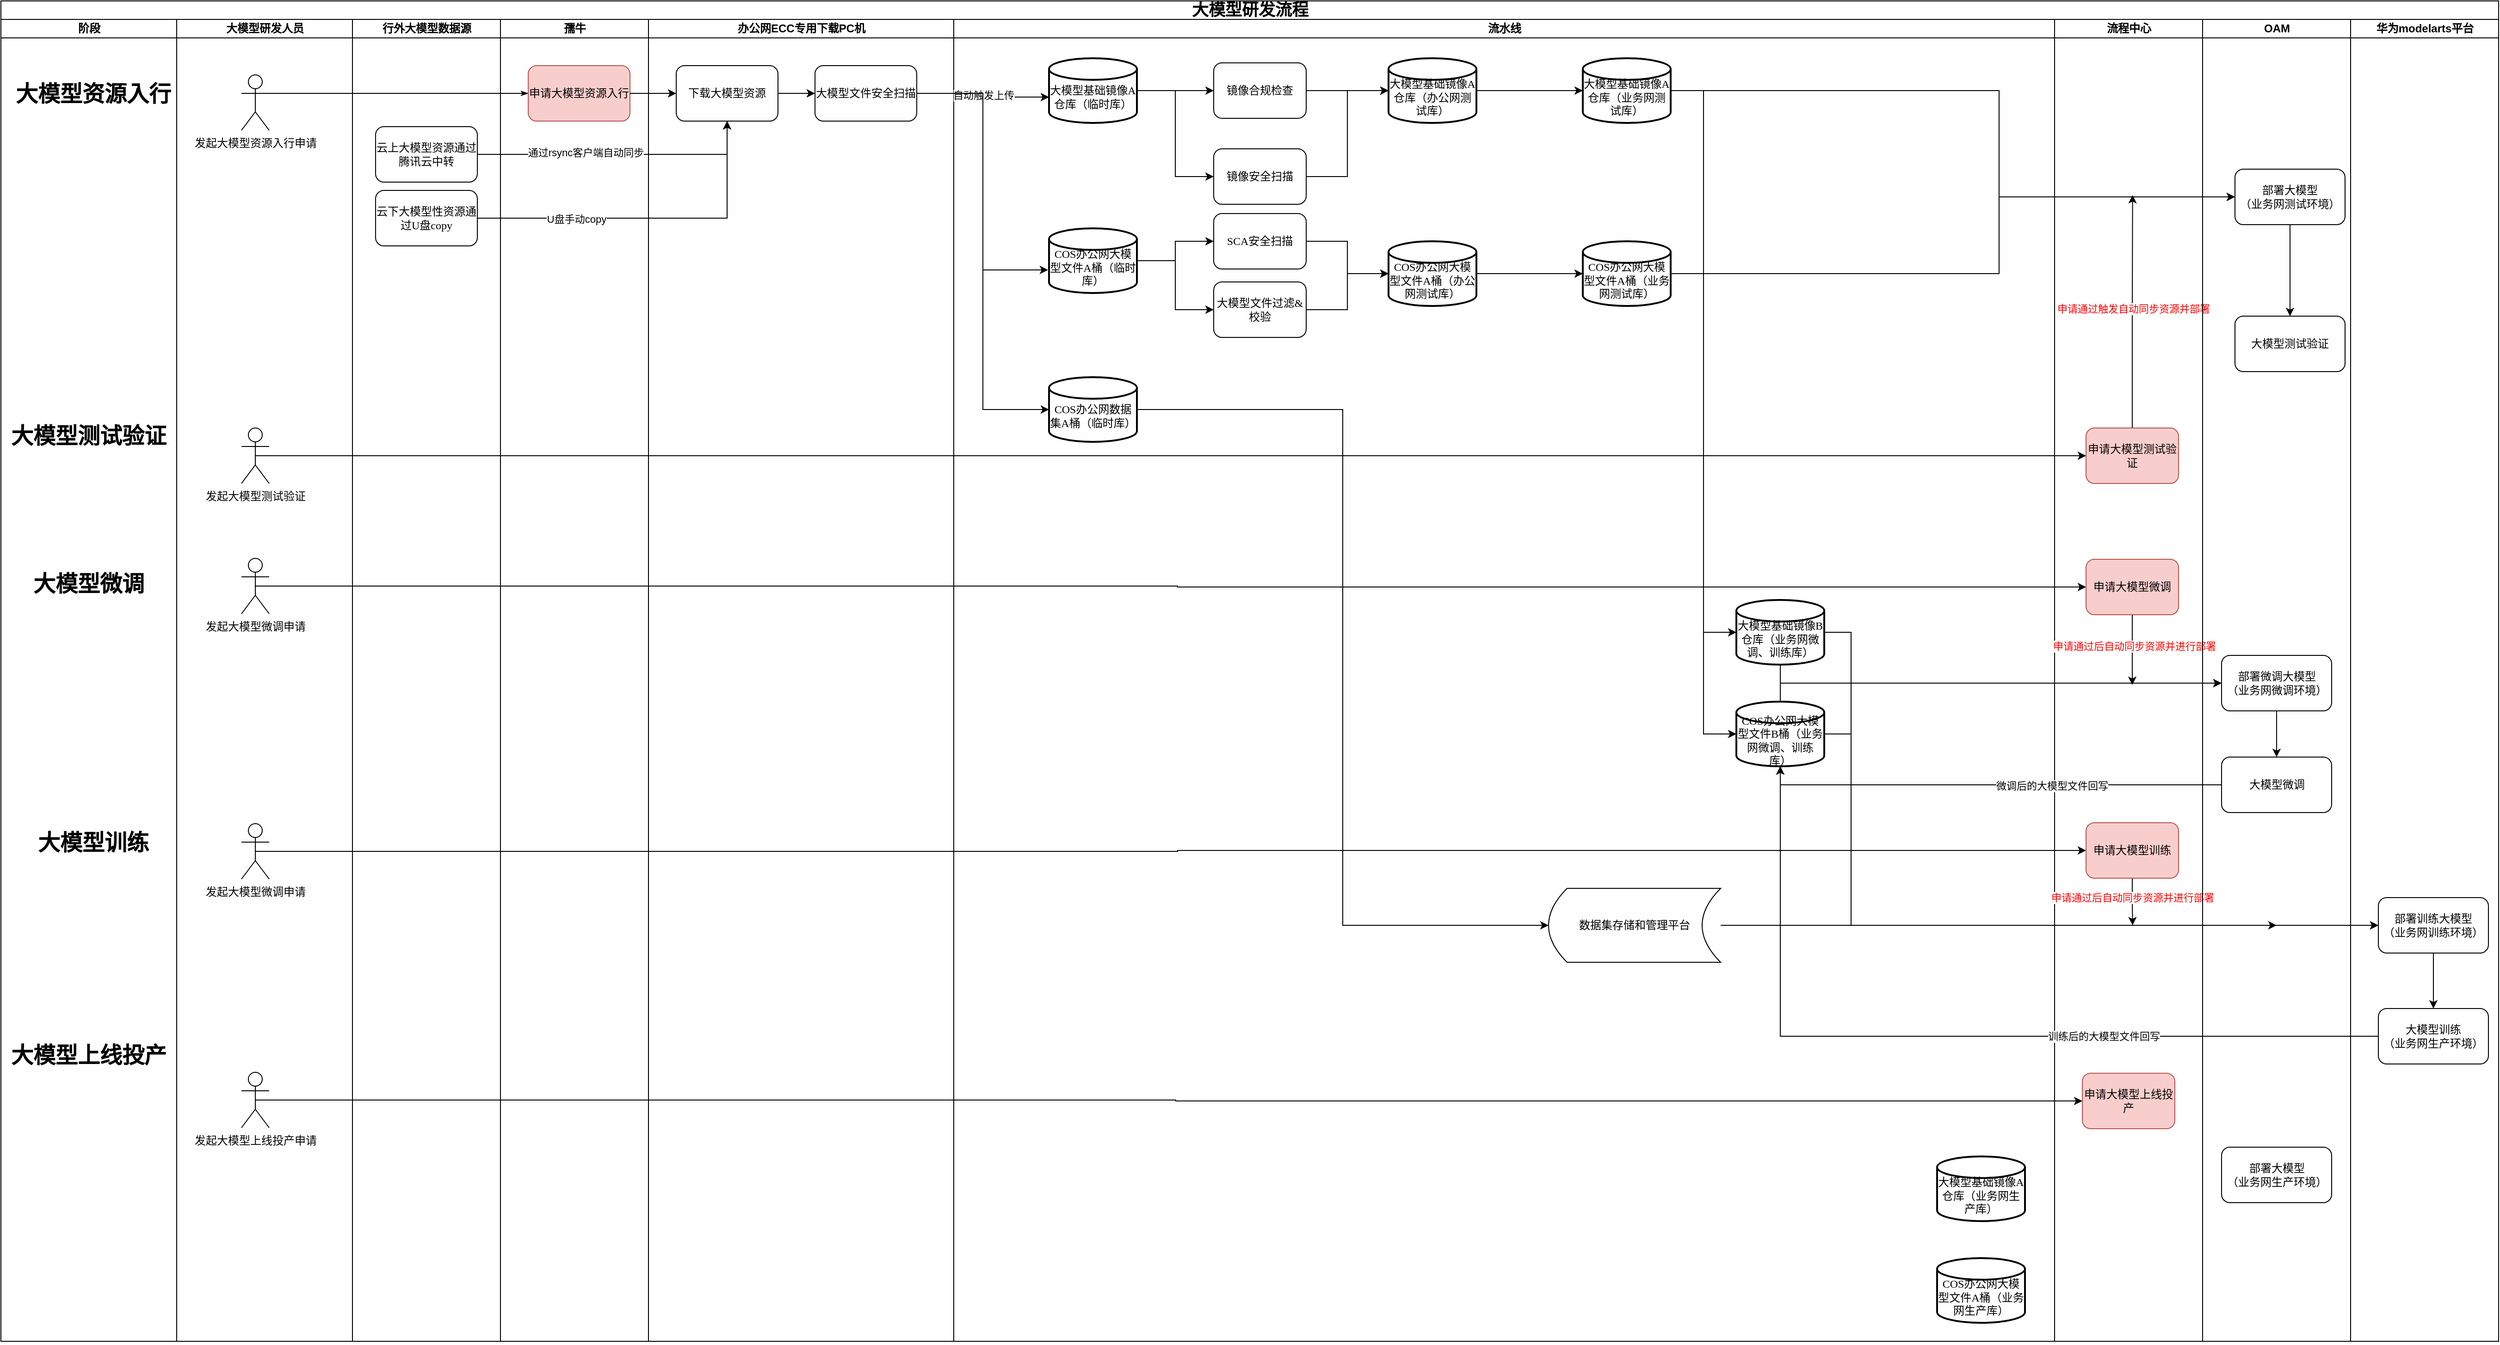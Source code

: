 <mxfile version="24.7.5">
  <diagram name="Page-1" id="74e2e168-ea6b-b213-b513-2b3c1d86103e">
    <mxGraphModel dx="1261" dy="1755" grid="1" gridSize="10" guides="1" tooltips="1" connect="1" arrows="1" fold="1" page="1" pageScale="1" pageWidth="1100" pageHeight="850" background="#ffffff" math="0" shadow="0">
      <root>
        <mxCell id="0" />
        <mxCell id="1" parent="0" />
        <mxCell id="77e6c97f196da883-1" value="&lt;font style=&quot;font-size: 18px;&quot;&gt;大模型研发流程&lt;/font&gt;" style="swimlane;html=1;childLayout=stackLayout;startSize=20;rounded=0;shadow=0;labelBackgroundColor=none;strokeWidth=1;fontFamily=Verdana;fontSize=8;align=center;" parent="1" vertex="1">
          <mxGeometry x="267" y="-130" width="2700" height="1450" as="geometry" />
        </mxCell>
        <mxCell id="XLuVanogugk9uLcFc-F4-10" value="阶段" style="swimlane;html=1;startSize=20;" parent="77e6c97f196da883-1" vertex="1">
          <mxGeometry y="20" width="190" height="1430" as="geometry">
            <mxRectangle y="20" width="40" height="730" as="alternateBounds" />
          </mxGeometry>
        </mxCell>
        <mxCell id="rp88k47jnL246jLWhkXU-3" value="&lt;h1 style=&quot;margin-top: 0px;&quot;&gt;大模型资源入行&lt;/h1&gt;" style="text;html=1;whiteSpace=wrap;overflow=hidden;rounded=0;align=center;" vertex="1" parent="XLuVanogugk9uLcFc-F4-10">
          <mxGeometry x="10" y="60" width="180" height="120" as="geometry" />
        </mxCell>
        <mxCell id="rp88k47jnL246jLWhkXU-6" value="&lt;h1 style=&quot;margin-top: 0px;&quot;&gt;大模型测试验证&lt;/h1&gt;" style="text;html=1;whiteSpace=wrap;overflow=hidden;rounded=0;align=center;" vertex="1" parent="XLuVanogugk9uLcFc-F4-10">
          <mxGeometry x="5" y="430" width="180" height="120" as="geometry" />
        </mxCell>
        <mxCell id="rp88k47jnL246jLWhkXU-34" value="&lt;h1 style=&quot;margin-top: 0px;&quot;&gt;大模型微调&lt;/h1&gt;" style="text;html=1;whiteSpace=wrap;overflow=hidden;rounded=0;align=center;" vertex="1" parent="XLuVanogugk9uLcFc-F4-10">
          <mxGeometry x="5" y="590" width="180" height="120" as="geometry" />
        </mxCell>
        <mxCell id="rp88k47jnL246jLWhkXU-35" value="&lt;h1 style=&quot;margin-top: 0px;&quot;&gt;大模型训练&lt;/h1&gt;" style="text;html=1;whiteSpace=wrap;overflow=hidden;rounded=0;align=center;" vertex="1" parent="XLuVanogugk9uLcFc-F4-10">
          <mxGeometry x="10" y="870" width="180" height="50" as="geometry" />
        </mxCell>
        <mxCell id="rp88k47jnL246jLWhkXU-102" value="&lt;h1 style=&quot;margin-top: 0px;&quot;&gt;大模型上线投产&lt;/h1&gt;" style="text;html=1;whiteSpace=wrap;overflow=hidden;rounded=0;align=center;" vertex="1" parent="XLuVanogugk9uLcFc-F4-10">
          <mxGeometry x="5" y="1100" width="180" height="330" as="geometry" />
        </mxCell>
        <mxCell id="rp88k47jnL246jLWhkXU-1" value="大模型研发人员" style="swimlane;html=1;startSize=20;" vertex="1" parent="77e6c97f196da883-1">
          <mxGeometry x="190" y="20" width="190" height="1430" as="geometry">
            <mxRectangle y="20" width="40" height="730" as="alternateBounds" />
          </mxGeometry>
        </mxCell>
        <mxCell id="XLuVanogugk9uLcFc-F4-15" value="发起大模型资源入行申请" style="shape=umlActor;verticalLabelPosition=bottom;verticalAlign=top;html=1;outlineConnect=0;" parent="rp88k47jnL246jLWhkXU-1" vertex="1">
          <mxGeometry x="70" y="60" width="30" height="60" as="geometry" />
        </mxCell>
        <mxCell id="rp88k47jnL246jLWhkXU-9" value="发起大模型测试验证" style="shape=umlActor;verticalLabelPosition=bottom;verticalAlign=top;html=1;outlineConnect=0;" vertex="1" parent="rp88k47jnL246jLWhkXU-1">
          <mxGeometry x="70" y="442" width="30" height="60" as="geometry" />
        </mxCell>
        <mxCell id="rp88k47jnL246jLWhkXU-40" value="发起大模型微调申请" style="shape=umlActor;verticalLabelPosition=bottom;verticalAlign=top;html=1;outlineConnect=0;" vertex="1" parent="rp88k47jnL246jLWhkXU-1">
          <mxGeometry x="70" y="583" width="30" height="60" as="geometry" />
        </mxCell>
        <mxCell id="rp88k47jnL246jLWhkXU-82" value="发起大模型微调申请" style="shape=umlActor;verticalLabelPosition=bottom;verticalAlign=top;html=1;outlineConnect=0;" vertex="1" parent="rp88k47jnL246jLWhkXU-1">
          <mxGeometry x="70" y="870" width="30" height="60" as="geometry" />
        </mxCell>
        <mxCell id="rp88k47jnL246jLWhkXU-103" value="发起大模型上线投产申请" style="shape=umlActor;verticalLabelPosition=bottom;verticalAlign=top;html=1;outlineConnect=0;" vertex="1" parent="rp88k47jnL246jLWhkXU-1">
          <mxGeometry x="70" y="1139" width="30" height="60" as="geometry" />
        </mxCell>
        <mxCell id="77e6c97f196da883-2" value="行外大模型数据源" style="swimlane;html=1;startSize=20;" parent="77e6c97f196da883-1" vertex="1">
          <mxGeometry x="380" y="20" width="160" height="1430" as="geometry">
            <mxRectangle y="20" width="40" height="730" as="alternateBounds" />
          </mxGeometry>
        </mxCell>
        <mxCell id="XLuVanogugk9uLcFc-F4-23" value="&lt;span style=&quot;font-size: 12px;&quot;&gt;云上大模型资源通过腾讯云中转&lt;/span&gt;" style="rounded=1;whiteSpace=wrap;html=1;shadow=0;labelBackgroundColor=none;strokeWidth=1;fontFamily=Verdana;fontSize=8;align=center;" parent="77e6c97f196da883-2" vertex="1">
          <mxGeometry x="25" y="116" width="110" height="60" as="geometry" />
        </mxCell>
        <mxCell id="XLuVanogugk9uLcFc-F4-25" value="&lt;span style=&quot;font-size: 12px;&quot;&gt;云下大模型性资源通过U盘copy&lt;/span&gt;" style="rounded=1;whiteSpace=wrap;html=1;shadow=0;labelBackgroundColor=none;strokeWidth=1;fontFamily=Verdana;fontSize=8;align=center;" parent="77e6c97f196da883-2" vertex="1">
          <mxGeometry x="25" y="185" width="110" height="60" as="geometry" />
        </mxCell>
        <mxCell id="77e6c97f196da883-3" value="孺牛" style="swimlane;html=1;startSize=20;" parent="77e6c97f196da883-1" vertex="1">
          <mxGeometry x="540" y="20" width="160" height="1430" as="geometry" />
        </mxCell>
        <mxCell id="XLuVanogugk9uLcFc-F4-18" value="&lt;font style=&quot;font-size: 12px;&quot;&gt;申请大模型资源入行&lt;/font&gt;" style="rounded=1;whiteSpace=wrap;html=1;shadow=0;labelBackgroundColor=none;strokeWidth=1;fontFamily=Verdana;fontSize=8;align=center;fillColor=#f8cecc;strokeColor=#b85450;" parent="77e6c97f196da883-3" vertex="1">
          <mxGeometry x="30" y="50" width="110" height="60" as="geometry" />
        </mxCell>
        <mxCell id="77e6c97f196da883-4" value="办公网ECC专用下载PC机" style="swimlane;html=1;startSize=20;align=center;" parent="77e6c97f196da883-1" vertex="1">
          <mxGeometry x="700" y="20" width="330" height="1430" as="geometry" />
        </mxCell>
        <mxCell id="XLuVanogugk9uLcFc-F4-30" style="edgeStyle=orthogonalEdgeStyle;rounded=0;orthogonalLoop=1;jettySize=auto;html=1;exitX=1;exitY=0.5;exitDx=0;exitDy=0;entryX=0;entryY=0.5;entryDx=0;entryDy=0;" parent="77e6c97f196da883-4" source="XLuVanogugk9uLcFc-F4-21" target="XLuVanogugk9uLcFc-F4-29" edge="1">
          <mxGeometry relative="1" as="geometry" />
        </mxCell>
        <mxCell id="XLuVanogugk9uLcFc-F4-21" value="&lt;font style=&quot;font-size: 12px;&quot;&gt;下载大模型资源&lt;/font&gt;" style="rounded=1;whiteSpace=wrap;html=1;shadow=0;labelBackgroundColor=none;strokeWidth=1;fontFamily=Verdana;fontSize=8;align=center;" parent="77e6c97f196da883-4" vertex="1">
          <mxGeometry x="30" y="50" width="110" height="60" as="geometry" />
        </mxCell>
        <mxCell id="XLuVanogugk9uLcFc-F4-29" value="&lt;font style=&quot;font-size: 12px;&quot;&gt;大模型文件安全扫描&lt;/font&gt;" style="rounded=1;whiteSpace=wrap;html=1;shadow=0;labelBackgroundColor=none;strokeWidth=1;fontFamily=Verdana;fontSize=8;align=center;" parent="77e6c97f196da883-4" vertex="1">
          <mxGeometry x="180" y="50" width="110" height="60" as="geometry" />
        </mxCell>
        <mxCell id="77e6c97f196da883-6" value="流水线" style="swimlane;html=1;startSize=20;" parent="77e6c97f196da883-1" vertex="1">
          <mxGeometry x="1030" y="20" width="1190" height="1430" as="geometry" />
        </mxCell>
        <mxCell id="XLuVanogugk9uLcFc-F4-50" style="edgeStyle=orthogonalEdgeStyle;rounded=0;orthogonalLoop=1;jettySize=auto;html=1;exitX=1;exitY=0.5;exitDx=0;exitDy=0;exitPerimeter=0;entryX=0;entryY=0.5;entryDx=0;entryDy=0;" parent="77e6c97f196da883-6" source="XLuVanogugk9uLcFc-F4-42" target="XLuVanogugk9uLcFc-F4-48" edge="1">
          <mxGeometry relative="1" as="geometry" />
        </mxCell>
        <mxCell id="XLuVanogugk9uLcFc-F4-51" style="edgeStyle=orthogonalEdgeStyle;rounded=0;orthogonalLoop=1;jettySize=auto;html=1;exitX=1;exitY=0.5;exitDx=0;exitDy=0;exitPerimeter=0;entryX=0;entryY=0.5;entryDx=0;entryDy=0;" parent="77e6c97f196da883-6" source="XLuVanogugk9uLcFc-F4-42" target="XLuVanogugk9uLcFc-F4-49" edge="1">
          <mxGeometry relative="1" as="geometry" />
        </mxCell>
        <mxCell id="XLuVanogugk9uLcFc-F4-42" value="&lt;div&gt;&lt;br&gt;&lt;/div&gt;&lt;span style=&quot;font-family: Verdana;&quot;&gt;大模型基础镜像A仓库（临时库）&lt;/span&gt;" style="strokeWidth=2;html=1;shape=mxgraph.flowchart.database;whiteSpace=wrap;" parent="77e6c97f196da883-6" vertex="1">
          <mxGeometry x="103" y="42" width="95" height="70" as="geometry" />
        </mxCell>
        <mxCell id="XLuVanogugk9uLcFc-F4-57" style="edgeStyle=orthogonalEdgeStyle;rounded=0;orthogonalLoop=1;jettySize=auto;html=1;exitX=1;exitY=0.5;exitDx=0;exitDy=0;exitPerimeter=0;" parent="77e6c97f196da883-6" source="XLuVanogugk9uLcFc-F4-43" target="XLuVanogugk9uLcFc-F4-55" edge="1">
          <mxGeometry relative="1" as="geometry" />
        </mxCell>
        <mxCell id="XLuVanogugk9uLcFc-F4-58" style="edgeStyle=orthogonalEdgeStyle;rounded=0;orthogonalLoop=1;jettySize=auto;html=1;exitX=1;exitY=0.5;exitDx=0;exitDy=0;exitPerimeter=0;entryX=0;entryY=0.5;entryDx=0;entryDy=0;" parent="77e6c97f196da883-6" source="XLuVanogugk9uLcFc-F4-43" target="XLuVanogugk9uLcFc-F4-56" edge="1">
          <mxGeometry relative="1" as="geometry" />
        </mxCell>
        <mxCell id="XLuVanogugk9uLcFc-F4-43" value="&lt;span style=&quot;font-family: Verdana;&quot;&gt;&lt;br class=&quot;Apple-interchange-newline&quot;&gt;COS办公网大模型文件A桶&lt;/span&gt;&lt;span style=&quot;background-color: initial; font-family: Verdana;&quot;&gt;（临时库）&lt;/span&gt;" style="strokeWidth=2;html=1;shape=mxgraph.flowchart.database;whiteSpace=wrap;" parent="77e6c97f196da883-6" vertex="1">
          <mxGeometry x="103" y="226" width="95" height="70" as="geometry" />
        </mxCell>
        <mxCell id="rp88k47jnL246jLWhkXU-94" style="edgeStyle=orthogonalEdgeStyle;rounded=0;orthogonalLoop=1;jettySize=auto;html=1;exitX=1;exitY=0.5;exitDx=0;exitDy=0;exitPerimeter=0;entryX=0;entryY=0.5;entryDx=0;entryDy=0;" edge="1" parent="77e6c97f196da883-6" source="XLuVanogugk9uLcFc-F4-45" target="rp88k47jnL246jLWhkXU-93">
          <mxGeometry relative="1" as="geometry" />
        </mxCell>
        <mxCell id="XLuVanogugk9uLcFc-F4-45" value="&lt;div&gt;&lt;span style=&quot;font-family: Verdana; background-color: initial;&quot;&gt;&lt;br&gt;&lt;/span&gt;&lt;/div&gt;&lt;span style=&quot;font-family: Verdana; background-color: initial;&quot;&gt;COS办公网数据集A桶（临时库）&lt;/span&gt;" style="strokeWidth=2;html=1;shape=mxgraph.flowchart.database;whiteSpace=wrap;" parent="77e6c97f196da883-6" vertex="1">
          <mxGeometry x="103" y="387" width="95" height="70" as="geometry" />
        </mxCell>
        <mxCell id="XLuVanogugk9uLcFc-F4-53" style="edgeStyle=orthogonalEdgeStyle;rounded=0;orthogonalLoop=1;jettySize=auto;html=1;exitX=1;exitY=0.5;exitDx=0;exitDy=0;" parent="77e6c97f196da883-6" source="XLuVanogugk9uLcFc-F4-48" target="XLuVanogugk9uLcFc-F4-52" edge="1">
          <mxGeometry relative="1" as="geometry" />
        </mxCell>
        <mxCell id="XLuVanogugk9uLcFc-F4-48" value="&lt;span style=&quot;font-size: 12px;&quot;&gt;镜像合规检查&lt;/span&gt;" style="rounded=1;whiteSpace=wrap;html=1;shadow=0;labelBackgroundColor=none;strokeWidth=1;fontFamily=Verdana;fontSize=8;align=center;" parent="77e6c97f196da883-6" vertex="1">
          <mxGeometry x="281" y="47" width="100" height="60" as="geometry" />
        </mxCell>
        <mxCell id="XLuVanogugk9uLcFc-F4-49" value="&lt;span style=&quot;font-size: 12px;&quot;&gt;镜像安全扫描&lt;/span&gt;" style="rounded=1;whiteSpace=wrap;html=1;shadow=0;labelBackgroundColor=none;strokeWidth=1;fontFamily=Verdana;fontSize=8;align=center;" parent="77e6c97f196da883-6" vertex="1">
          <mxGeometry x="281" y="140" width="100" height="60" as="geometry" />
        </mxCell>
        <mxCell id="XLuVanogugk9uLcFc-F4-52" value="&lt;div&gt;&lt;br&gt;&lt;/div&gt;&lt;span style=&quot;font-family: Verdana;&quot;&gt;大模型基础镜像A仓库（办公网测试库）&lt;/span&gt;" style="strokeWidth=2;html=1;shape=mxgraph.flowchart.database;whiteSpace=wrap;" parent="77e6c97f196da883-6" vertex="1">
          <mxGeometry x="470" y="42" width="95" height="70" as="geometry" />
        </mxCell>
        <mxCell id="XLuVanogugk9uLcFc-F4-54" style="edgeStyle=orthogonalEdgeStyle;rounded=0;orthogonalLoop=1;jettySize=auto;html=1;exitX=1;exitY=0.5;exitDx=0;exitDy=0;entryX=0;entryY=0.5;entryDx=0;entryDy=0;entryPerimeter=0;" parent="77e6c97f196da883-6" source="XLuVanogugk9uLcFc-F4-49" target="XLuVanogugk9uLcFc-F4-52" edge="1">
          <mxGeometry relative="1" as="geometry" />
        </mxCell>
        <mxCell id="XLuVanogugk9uLcFc-F4-55" value="&lt;span style=&quot;font-size: 12px;&quot;&gt;SCA安全扫描&lt;/span&gt;" style="rounded=1;whiteSpace=wrap;html=1;shadow=0;labelBackgroundColor=none;strokeWidth=1;fontFamily=Verdana;fontSize=8;align=center;" parent="77e6c97f196da883-6" vertex="1">
          <mxGeometry x="281" y="210" width="100" height="60" as="geometry" />
        </mxCell>
        <mxCell id="XLuVanogugk9uLcFc-F4-56" value="&lt;span style=&quot;font-size: 12px;&quot;&gt;大模型文件过滤&amp;amp;校验&lt;/span&gt;" style="rounded=1;whiteSpace=wrap;html=1;shadow=0;labelBackgroundColor=none;strokeWidth=1;fontFamily=Verdana;fontSize=8;align=center;" parent="77e6c97f196da883-6" vertex="1">
          <mxGeometry x="281" y="284" width="100" height="60" as="geometry" />
        </mxCell>
        <mxCell id="XLuVanogugk9uLcFc-F4-59" value="&lt;span style=&quot;font-family: Verdana;&quot;&gt;&lt;br class=&quot;Apple-interchange-newline&quot;&gt;COS办公网大模型文件A桶&lt;/span&gt;&lt;span style=&quot;background-color: initial; font-family: Verdana;&quot;&gt;（办公网测试库）&lt;/span&gt;" style="strokeWidth=2;html=1;shape=mxgraph.flowchart.database;whiteSpace=wrap;" parent="77e6c97f196da883-6" vertex="1">
          <mxGeometry x="470" y="240" width="95" height="70" as="geometry" />
        </mxCell>
        <mxCell id="XLuVanogugk9uLcFc-F4-60" style="edgeStyle=orthogonalEdgeStyle;rounded=0;orthogonalLoop=1;jettySize=auto;html=1;exitX=1;exitY=0.5;exitDx=0;exitDy=0;entryX=0;entryY=0.5;entryDx=0;entryDy=0;entryPerimeter=0;" parent="77e6c97f196da883-6" source="XLuVanogugk9uLcFc-F4-55" target="XLuVanogugk9uLcFc-F4-59" edge="1">
          <mxGeometry relative="1" as="geometry" />
        </mxCell>
        <mxCell id="XLuVanogugk9uLcFc-F4-61" style="edgeStyle=orthogonalEdgeStyle;rounded=0;orthogonalLoop=1;jettySize=auto;html=1;exitX=1;exitY=0.5;exitDx=0;exitDy=0;entryX=0;entryY=0.5;entryDx=0;entryDy=0;entryPerimeter=0;" parent="77e6c97f196da883-6" source="XLuVanogugk9uLcFc-F4-56" target="XLuVanogugk9uLcFc-F4-59" edge="1">
          <mxGeometry relative="1" as="geometry" />
        </mxCell>
        <mxCell id="rp88k47jnL246jLWhkXU-14" value="&lt;div&gt;&lt;br&gt;&lt;/div&gt;&lt;span style=&quot;font-family: Verdana;&quot;&gt;大模型基础镜像A仓库（业务网测试库）&lt;/span&gt;" style="strokeWidth=2;html=1;shape=mxgraph.flowchart.database;whiteSpace=wrap;" vertex="1" parent="77e6c97f196da883-6">
          <mxGeometry x="680" y="42" width="95" height="70" as="geometry" />
        </mxCell>
        <mxCell id="rp88k47jnL246jLWhkXU-15" value="&lt;span style=&quot;font-family: Verdana;&quot;&gt;&lt;br class=&quot;Apple-interchange-newline&quot;&gt;COS办公网大模型文件A桶&lt;/span&gt;&lt;span style=&quot;background-color: initial; font-family: Verdana;&quot;&gt;（业务网测试库）&lt;/span&gt;" style="strokeWidth=2;html=1;shape=mxgraph.flowchart.database;whiteSpace=wrap;" vertex="1" parent="77e6c97f196da883-6">
          <mxGeometry x="680" y="240" width="95" height="70" as="geometry" />
        </mxCell>
        <mxCell id="rp88k47jnL246jLWhkXU-18" style="edgeStyle=orthogonalEdgeStyle;rounded=0;orthogonalLoop=1;jettySize=auto;html=1;exitX=1;exitY=0.5;exitDx=0;exitDy=0;exitPerimeter=0;entryX=0;entryY=0.5;entryDx=0;entryDy=0;entryPerimeter=0;" edge="1" parent="77e6c97f196da883-6" source="XLuVanogugk9uLcFc-F4-52" target="rp88k47jnL246jLWhkXU-14">
          <mxGeometry relative="1" as="geometry" />
        </mxCell>
        <mxCell id="rp88k47jnL246jLWhkXU-19" style="edgeStyle=orthogonalEdgeStyle;rounded=0;orthogonalLoop=1;jettySize=auto;html=1;exitX=1;exitY=0.5;exitDx=0;exitDy=0;exitPerimeter=0;entryX=0;entryY=0.5;entryDx=0;entryDy=0;entryPerimeter=0;" edge="1" parent="77e6c97f196da883-6" source="XLuVanogugk9uLcFc-F4-59" target="rp88k47jnL246jLWhkXU-15">
          <mxGeometry relative="1" as="geometry" />
        </mxCell>
        <mxCell id="rp88k47jnL246jLWhkXU-45" value="&lt;div&gt;&lt;br&gt;&lt;/div&gt;&lt;span style=&quot;font-family: Verdana;&quot;&gt;大模型基础镜像B仓库（业务网微调、训练库）&lt;/span&gt;" style="strokeWidth=2;html=1;shape=mxgraph.flowchart.database;whiteSpace=wrap;" vertex="1" parent="77e6c97f196da883-6">
          <mxGeometry x="846" y="628" width="95" height="70" as="geometry" />
        </mxCell>
        <mxCell id="rp88k47jnL246jLWhkXU-89" style="edgeStyle=orthogonalEdgeStyle;rounded=0;orthogonalLoop=1;jettySize=auto;html=1;exitX=1;exitY=0.5;exitDx=0;exitDy=0;exitPerimeter=0;" edge="1" parent="77e6c97f196da883-6" source="rp88k47jnL246jLWhkXU-46">
          <mxGeometry relative="1" as="geometry">
            <mxPoint x="1430" y="980" as="targetPoint" />
            <Array as="points">
              <mxPoint x="970" y="773" />
              <mxPoint x="970" y="980" />
            </Array>
          </mxGeometry>
        </mxCell>
        <mxCell id="rp88k47jnL246jLWhkXU-46" value="&lt;span style=&quot;font-family: Verdana;&quot;&gt;&lt;br class=&quot;Apple-interchange-newline&quot;&gt;COS办公网大模型文件B桶&lt;/span&gt;&lt;span style=&quot;background-color: initial; font-family: Verdana;&quot;&gt;（&lt;/span&gt;&lt;span style=&quot;font-family: Verdana;&quot;&gt;业务网微调、训练&lt;/span&gt;&lt;span style=&quot;background-color: initial; font-family: Verdana;&quot;&gt;库）&lt;/span&gt;" style="strokeWidth=2;html=1;shape=mxgraph.flowchart.database;whiteSpace=wrap;" vertex="1" parent="77e6c97f196da883-6">
          <mxGeometry x="846" y="738" width="95" height="70" as="geometry" />
        </mxCell>
        <mxCell id="rp88k47jnL246jLWhkXU-76" style="edgeStyle=orthogonalEdgeStyle;rounded=0;orthogonalLoop=1;jettySize=auto;html=1;exitX=1;exitY=0.5;exitDx=0;exitDy=0;exitPerimeter=0;entryX=0;entryY=0.5;entryDx=0;entryDy=0;entryPerimeter=0;" edge="1" parent="77e6c97f196da883-6" source="rp88k47jnL246jLWhkXU-14" target="rp88k47jnL246jLWhkXU-45">
          <mxGeometry relative="1" as="geometry" />
        </mxCell>
        <mxCell id="rp88k47jnL246jLWhkXU-77" style="edgeStyle=orthogonalEdgeStyle;rounded=0;orthogonalLoop=1;jettySize=auto;html=1;exitX=1;exitY=0.5;exitDx=0;exitDy=0;exitPerimeter=0;entryX=0;entryY=0.5;entryDx=0;entryDy=0;entryPerimeter=0;" edge="1" parent="77e6c97f196da883-6" source="rp88k47jnL246jLWhkXU-15" target="rp88k47jnL246jLWhkXU-46">
          <mxGeometry relative="1" as="geometry" />
        </mxCell>
        <mxCell id="rp88k47jnL246jLWhkXU-93" value="数据集存储和管理平台" style="shape=dataStorage;whiteSpace=wrap;html=1;fixedSize=1;" vertex="1" parent="77e6c97f196da883-6">
          <mxGeometry x="643" y="940" width="186" height="80" as="geometry" />
        </mxCell>
        <mxCell id="rp88k47jnL246jLWhkXU-107" value="&lt;div&gt;&lt;br&gt;&lt;/div&gt;&lt;span style=&quot;font-family: Verdana;&quot;&gt;大模型基础镜像A仓库（业务网生产库）&lt;/span&gt;" style="strokeWidth=2;html=1;shape=mxgraph.flowchart.database;whiteSpace=wrap;" vertex="1" parent="77e6c97f196da883-6">
          <mxGeometry x="1063" y="1230" width="95" height="70" as="geometry" />
        </mxCell>
        <mxCell id="rp88k47jnL246jLWhkXU-108" value="&lt;span style=&quot;font-family: Verdana;&quot;&gt;&lt;br class=&quot;Apple-interchange-newline&quot;&gt;COS办公网大模型文件A桶&lt;/span&gt;&lt;span style=&quot;background-color: initial; font-family: Verdana;&quot;&gt;（&lt;/span&gt;&lt;span style=&quot;font-family: Verdana;&quot;&gt;业务网生产&lt;/span&gt;&lt;span style=&quot;background-color: initial; font-family: Verdana;&quot;&gt;库）&lt;/span&gt;" style="strokeWidth=2;html=1;shape=mxgraph.flowchart.database;whiteSpace=wrap;" vertex="1" parent="77e6c97f196da883-6">
          <mxGeometry x="1063" y="1340" width="95" height="70" as="geometry" />
        </mxCell>
        <mxCell id="rp88k47jnL246jLWhkXU-4" value="流程中心" style="swimlane;html=1;startSize=20;" vertex="1" parent="77e6c97f196da883-1">
          <mxGeometry x="2220" y="20" width="160" height="1430" as="geometry" />
        </mxCell>
        <mxCell id="rp88k47jnL246jLWhkXU-62" style="edgeStyle=orthogonalEdgeStyle;rounded=0;orthogonalLoop=1;jettySize=auto;html=1;exitX=0.5;exitY=0;exitDx=0;exitDy=0;" edge="1" parent="rp88k47jnL246jLWhkXU-4" source="rp88k47jnL246jLWhkXU-5">
          <mxGeometry relative="1" as="geometry">
            <mxPoint x="84.333" y="190" as="targetPoint" />
          </mxGeometry>
        </mxCell>
        <mxCell id="rp88k47jnL246jLWhkXU-63" value="&lt;span style=&quot;color: rgb(255, 0, 0);&quot;&gt;申请通过触发自动同步资源并&lt;/span&gt;&lt;font color=&quot;#ff0000&quot;&gt;部署&lt;/font&gt;" style="edgeLabel;html=1;align=center;verticalAlign=middle;resizable=0;points=[];" vertex="1" connectable="0" parent="rp88k47jnL246jLWhkXU-62">
          <mxGeometry x="0.027" relative="1" as="geometry">
            <mxPoint as="offset" />
          </mxGeometry>
        </mxCell>
        <mxCell id="rp88k47jnL246jLWhkXU-5" value="&lt;font style=&quot;font-size: 12px;&quot;&gt;申请大模型测试验证&lt;/font&gt;" style="rounded=1;whiteSpace=wrap;html=1;shadow=0;labelBackgroundColor=none;strokeWidth=1;fontFamily=Verdana;fontSize=8;align=center;fillColor=#f8cecc;strokeColor=#b85450;" vertex="1" parent="rp88k47jnL246jLWhkXU-4">
          <mxGeometry x="34" y="442" width="100" height="60" as="geometry" />
        </mxCell>
        <mxCell id="rp88k47jnL246jLWhkXU-60" style="edgeStyle=orthogonalEdgeStyle;rounded=0;orthogonalLoop=1;jettySize=auto;html=1;exitX=0.5;exitY=1;exitDx=0;exitDy=0;" edge="1" parent="rp88k47jnL246jLWhkXU-4" source="rp88k47jnL246jLWhkXU-36">
          <mxGeometry relative="1" as="geometry">
            <mxPoint x="84" y="720" as="targetPoint" />
          </mxGeometry>
        </mxCell>
        <mxCell id="rp88k47jnL246jLWhkXU-61" value="&lt;font color=&quot;#ff0000&quot;&gt;申请通过后自动同步资源并进行部署&lt;/font&gt;" style="edgeLabel;html=1;align=center;verticalAlign=middle;resizable=0;points=[];" vertex="1" connectable="0" parent="rp88k47jnL246jLWhkXU-60">
          <mxGeometry x="-0.119" y="2" relative="1" as="geometry">
            <mxPoint as="offset" />
          </mxGeometry>
        </mxCell>
        <mxCell id="rp88k47jnL246jLWhkXU-36" value="&lt;font style=&quot;font-size: 12px;&quot;&gt;申请大模型微调&lt;/font&gt;" style="rounded=1;whiteSpace=wrap;html=1;shadow=0;labelBackgroundColor=none;strokeWidth=1;fontFamily=Verdana;fontSize=8;align=center;fillColor=#f8cecc;strokeColor=#b85450;" vertex="1" parent="rp88k47jnL246jLWhkXU-4">
          <mxGeometry x="34" y="584" width="100" height="60" as="geometry" />
        </mxCell>
        <mxCell id="rp88k47jnL246jLWhkXU-90" style="edgeStyle=orthogonalEdgeStyle;rounded=0;orthogonalLoop=1;jettySize=auto;html=1;exitX=0.5;exitY=1;exitDx=0;exitDy=0;" edge="1" parent="rp88k47jnL246jLWhkXU-4" source="rp88k47jnL246jLWhkXU-83">
          <mxGeometry relative="1" as="geometry">
            <mxPoint x="84.333" y="980" as="targetPoint" />
          </mxGeometry>
        </mxCell>
        <mxCell id="rp88k47jnL246jLWhkXU-91" value="&lt;span style=&quot;color: rgb(255, 0, 0);&quot;&gt;申请通过后自动同步资源并进行部署&lt;/span&gt;" style="edgeLabel;html=1;align=center;verticalAlign=middle;resizable=0;points=[];" vertex="1" connectable="0" parent="rp88k47jnL246jLWhkXU-90">
          <mxGeometry x="-0.689" y="1" relative="1" as="geometry">
            <mxPoint x="-1" y="13" as="offset" />
          </mxGeometry>
        </mxCell>
        <mxCell id="rp88k47jnL246jLWhkXU-83" value="&lt;font style=&quot;font-size: 12px;&quot;&gt;申请大模型训练&lt;/font&gt;" style="rounded=1;whiteSpace=wrap;html=1;shadow=0;labelBackgroundColor=none;strokeWidth=1;fontFamily=Verdana;fontSize=8;align=center;fillColor=#f8cecc;strokeColor=#b85450;" vertex="1" parent="rp88k47jnL246jLWhkXU-4">
          <mxGeometry x="34" y="869" width="100" height="60" as="geometry" />
        </mxCell>
        <mxCell id="rp88k47jnL246jLWhkXU-104" value="&lt;font style=&quot;font-size: 12px;&quot;&gt;申请大模型上线投产&lt;/font&gt;" style="rounded=1;whiteSpace=wrap;html=1;shadow=0;labelBackgroundColor=none;strokeWidth=1;fontFamily=Verdana;fontSize=8;align=center;fillColor=#f8cecc;strokeColor=#b85450;" vertex="1" parent="rp88k47jnL246jLWhkXU-4">
          <mxGeometry x="30" y="1140" width="100" height="60" as="geometry" />
        </mxCell>
        <mxCell id="77e6c97f196da883-7" value="OAM" style="swimlane;html=1;startSize=20;labelBackgroundColor=none;" parent="77e6c97f196da883-1" vertex="1">
          <mxGeometry x="2380" y="20" width="160" height="1430" as="geometry" />
        </mxCell>
        <mxCell id="rp88k47jnL246jLWhkXU-67" style="edgeStyle=orthogonalEdgeStyle;rounded=0;orthogonalLoop=1;jettySize=auto;html=1;exitX=0.5;exitY=1;exitDx=0;exitDy=0;entryX=0.5;entryY=0;entryDx=0;entryDy=0;" edge="1" parent="77e6c97f196da883-7" source="77e6c97f196da883-24" target="rp88k47jnL246jLWhkXU-66">
          <mxGeometry relative="1" as="geometry" />
        </mxCell>
        <mxCell id="77e6c97f196da883-24" value="&lt;font style=&quot;font-size: 12px;&quot;&gt;部署大模型&lt;/font&gt;&lt;div&gt;&lt;font style=&quot;font-size: 12px;&quot;&gt;（业务网测试环境）&lt;/font&gt;&lt;/div&gt;" style="rounded=1;whiteSpace=wrap;html=1;shadow=0;labelBackgroundColor=none;strokeWidth=1;fontFamily=Verdana;fontSize=8;align=center;" parent="77e6c97f196da883-7" vertex="1">
          <mxGeometry x="35" y="162" width="119" height="60" as="geometry" />
        </mxCell>
        <mxCell id="rp88k47jnL246jLWhkXU-69" style="edgeStyle=orthogonalEdgeStyle;rounded=0;orthogonalLoop=1;jettySize=auto;html=1;exitX=0.5;exitY=1;exitDx=0;exitDy=0;" edge="1" parent="77e6c97f196da883-7" source="rp88k47jnL246jLWhkXU-42" target="rp88k47jnL246jLWhkXU-68">
          <mxGeometry relative="1" as="geometry" />
        </mxCell>
        <mxCell id="rp88k47jnL246jLWhkXU-42" value="&lt;font style=&quot;font-size: 12px;&quot;&gt;部署微调大模型&lt;/font&gt;&lt;div&gt;&lt;font style=&quot;font-size: 12px;&quot;&gt;（业务网微调环境）&lt;/font&gt;&lt;/div&gt;" style="rounded=1;whiteSpace=wrap;html=1;shadow=0;labelBackgroundColor=none;strokeWidth=1;fontFamily=Verdana;fontSize=8;align=center;" vertex="1" parent="77e6c97f196da883-7">
          <mxGeometry x="20.5" y="688" width="119" height="60" as="geometry" />
        </mxCell>
        <mxCell id="rp88k47jnL246jLWhkXU-66" value="&lt;span style=&quot;font-size: 12px;&quot;&gt;大模型测试验证&lt;/span&gt;" style="rounded=1;whiteSpace=wrap;html=1;shadow=0;labelBackgroundColor=none;strokeWidth=1;fontFamily=Verdana;fontSize=8;align=center;" vertex="1" parent="77e6c97f196da883-7">
          <mxGeometry x="35" y="321" width="119" height="60" as="geometry" />
        </mxCell>
        <mxCell id="rp88k47jnL246jLWhkXU-68" value="&lt;span style=&quot;font-size: 12px;&quot;&gt;大模型微调&lt;/span&gt;" style="rounded=1;whiteSpace=wrap;html=1;shadow=0;labelBackgroundColor=none;strokeWidth=1;fontFamily=Verdana;fontSize=8;align=center;" vertex="1" parent="77e6c97f196da883-7">
          <mxGeometry x="20.5" y="798" width="119" height="60" as="geometry" />
        </mxCell>
        <mxCell id="rp88k47jnL246jLWhkXU-106" value="&lt;font style=&quot;font-size: 12px;&quot;&gt;部署大模型&lt;/font&gt;&lt;div&gt;&lt;font style=&quot;font-size: 12px;&quot;&gt;（业务网生产环境）&lt;/font&gt;&lt;/div&gt;" style="rounded=1;whiteSpace=wrap;html=1;shadow=0;labelBackgroundColor=none;strokeWidth=1;fontFamily=Verdana;fontSize=8;align=center;" vertex="1" parent="77e6c97f196da883-7">
          <mxGeometry x="20.5" y="1220" width="119" height="60" as="geometry" />
        </mxCell>
        <mxCell id="77e6c97f196da883-28" style="edgeStyle=orthogonalEdgeStyle;rounded=1;html=1;labelBackgroundColor=none;startArrow=none;startFill=0;startSize=5;endArrow=classicThin;endFill=1;endSize=5;jettySize=auto;orthogonalLoop=1;strokeWidth=1;fontFamily=Verdana;fontSize=8;exitX=1;exitY=0.333;exitDx=0;exitDy=0;exitPerimeter=0;entryX=0;entryY=0.5;entryDx=0;entryDy=0;" parent="77e6c97f196da883-1" source="XLuVanogugk9uLcFc-F4-15" target="XLuVanogugk9uLcFc-F4-18" edge="1">
          <mxGeometry relative="1" as="geometry">
            <mxPoint x="125" y="110" as="sourcePoint" />
            <mxPoint x="340" y="100" as="targetPoint" />
          </mxGeometry>
        </mxCell>
        <mxCell id="XLuVanogugk9uLcFc-F4-22" style="edgeStyle=orthogonalEdgeStyle;rounded=0;orthogonalLoop=1;jettySize=auto;html=1;exitX=1;exitY=0.5;exitDx=0;exitDy=0;" parent="77e6c97f196da883-1" source="XLuVanogugk9uLcFc-F4-18" target="XLuVanogugk9uLcFc-F4-21" edge="1">
          <mxGeometry relative="1" as="geometry" />
        </mxCell>
        <mxCell id="XLuVanogugk9uLcFc-F4-24" style="edgeStyle=orthogonalEdgeStyle;rounded=0;orthogonalLoop=1;jettySize=auto;html=1;exitX=1;exitY=0.5;exitDx=0;exitDy=0;" parent="77e6c97f196da883-1" source="XLuVanogugk9uLcFc-F4-23" target="XLuVanogugk9uLcFc-F4-21" edge="1">
          <mxGeometry relative="1" as="geometry" />
        </mxCell>
        <mxCell id="XLuVanogugk9uLcFc-F4-31" value="通过rsync客户端自动同步" style="edgeLabel;html=1;align=center;verticalAlign=middle;resizable=0;points=[];" parent="XLuVanogugk9uLcFc-F4-24" vertex="1" connectable="0">
          <mxGeometry x="-0.245" y="2" relative="1" as="geometry">
            <mxPoint x="1" as="offset" />
          </mxGeometry>
        </mxCell>
        <mxCell id="XLuVanogugk9uLcFc-F4-26" style="edgeStyle=orthogonalEdgeStyle;rounded=0;orthogonalLoop=1;jettySize=auto;html=1;exitX=1;exitY=0.5;exitDx=0;exitDy=0;entryX=0.5;entryY=1;entryDx=0;entryDy=0;" parent="77e6c97f196da883-1" source="XLuVanogugk9uLcFc-F4-25" target="XLuVanogugk9uLcFc-F4-21" edge="1">
          <mxGeometry relative="1" as="geometry" />
        </mxCell>
        <mxCell id="XLuVanogugk9uLcFc-F4-32" value="U盘手动copy" style="edgeLabel;html=1;align=center;verticalAlign=middle;resizable=0;points=[];" parent="XLuVanogugk9uLcFc-F4-26" vertex="1" connectable="0">
          <mxGeometry x="-0.432" y="-1" relative="1" as="geometry">
            <mxPoint as="offset" />
          </mxGeometry>
        </mxCell>
        <mxCell id="XLuVanogugk9uLcFc-F4-41" value="自动触发上传" style="edgeStyle=orthogonalEdgeStyle;rounded=0;orthogonalLoop=1;jettySize=auto;html=1;exitX=1;exitY=0.5;exitDx=0;exitDy=0;entryX=0;entryY=0.6;entryDx=0;entryDy=0;entryPerimeter=0;" parent="77e6c97f196da883-1" source="XLuVanogugk9uLcFc-F4-29" target="XLuVanogugk9uLcFc-F4-42" edge="1">
          <mxGeometry relative="1" as="geometry">
            <mxPoint x="840" y="100" as="targetPoint" />
          </mxGeometry>
        </mxCell>
        <mxCell id="XLuVanogugk9uLcFc-F4-44" style="edgeStyle=orthogonalEdgeStyle;rounded=0;orthogonalLoop=1;jettySize=auto;html=1;exitX=1;exitY=0.5;exitDx=0;exitDy=0;entryX=-0.011;entryY=0.643;entryDx=0;entryDy=0;entryPerimeter=0;" parent="77e6c97f196da883-1" source="XLuVanogugk9uLcFc-F4-29" target="XLuVanogugk9uLcFc-F4-43" edge="1">
          <mxGeometry relative="1" as="geometry" />
        </mxCell>
        <mxCell id="XLuVanogugk9uLcFc-F4-46" style="edgeStyle=orthogonalEdgeStyle;rounded=0;orthogonalLoop=1;jettySize=auto;html=1;exitX=1;exitY=0.5;exitDx=0;exitDy=0;entryX=0;entryY=0.5;entryDx=0;entryDy=0;entryPerimeter=0;" parent="77e6c97f196da883-1" source="XLuVanogugk9uLcFc-F4-29" target="XLuVanogugk9uLcFc-F4-45" edge="1">
          <mxGeometry relative="1" as="geometry" />
        </mxCell>
        <mxCell id="rp88k47jnL246jLWhkXU-11" style="edgeStyle=orthogonalEdgeStyle;rounded=0;orthogonalLoop=1;jettySize=auto;html=1;exitX=0.5;exitY=0.5;exitDx=0;exitDy=0;exitPerimeter=0;entryX=0;entryY=0.5;entryDx=0;entryDy=0;" edge="1" parent="77e6c97f196da883-1" source="rp88k47jnL246jLWhkXU-9" target="rp88k47jnL246jLWhkXU-5">
          <mxGeometry relative="1" as="geometry">
            <mxPoint x="265" y="492" as="sourcePoint" />
          </mxGeometry>
        </mxCell>
        <mxCell id="rp88k47jnL246jLWhkXU-30" style="edgeStyle=orthogonalEdgeStyle;rounded=0;orthogonalLoop=1;jettySize=auto;html=1;exitX=1;exitY=0.5;exitDx=0;exitDy=0;exitPerimeter=0;entryX=0;entryY=0.5;entryDx=0;entryDy=0;" edge="1" parent="77e6c97f196da883-1" source="rp88k47jnL246jLWhkXU-15" target="77e6c97f196da883-24">
          <mxGeometry relative="1" as="geometry">
            <Array as="points">
              <mxPoint x="2160" y="295" />
              <mxPoint x="2160" y="212" />
            </Array>
          </mxGeometry>
        </mxCell>
        <mxCell id="rp88k47jnL246jLWhkXU-32" style="edgeStyle=orthogonalEdgeStyle;rounded=0;orthogonalLoop=1;jettySize=auto;html=1;exitX=1;exitY=0.5;exitDx=0;exitDy=0;exitPerimeter=0;entryX=0;entryY=0.5;entryDx=0;entryDy=0;" edge="1" parent="77e6c97f196da883-1" source="rp88k47jnL246jLWhkXU-14" target="77e6c97f196da883-24">
          <mxGeometry relative="1" as="geometry">
            <Array as="points">
              <mxPoint x="2160" y="97" />
              <mxPoint x="2160" y="212" />
            </Array>
          </mxGeometry>
        </mxCell>
        <mxCell id="rp88k47jnL246jLWhkXU-41" style="edgeStyle=orthogonalEdgeStyle;rounded=0;orthogonalLoop=1;jettySize=auto;html=1;exitX=0.5;exitY=0.5;exitDx=0;exitDy=0;exitPerimeter=0;entryX=0;entryY=0.5;entryDx=0;entryDy=0;" edge="1" parent="77e6c97f196da883-1" source="rp88k47jnL246jLWhkXU-40" target="rp88k47jnL246jLWhkXU-36">
          <mxGeometry relative="1" as="geometry" />
        </mxCell>
        <mxCell id="rp88k47jnL246jLWhkXU-58" style="edgeStyle=orthogonalEdgeStyle;rounded=0;orthogonalLoop=1;jettySize=auto;html=1;exitX=0.5;exitY=1;exitDx=0;exitDy=0;exitPerimeter=0;" edge="1" parent="77e6c97f196da883-1" source="rp88k47jnL246jLWhkXU-45" target="rp88k47jnL246jLWhkXU-42">
          <mxGeometry relative="1" as="geometry" />
        </mxCell>
        <mxCell id="rp88k47jnL246jLWhkXU-59" style="edgeStyle=orthogonalEdgeStyle;rounded=0;orthogonalLoop=1;jettySize=auto;html=1;exitX=0.5;exitY=0;exitDx=0;exitDy=0;exitPerimeter=0;" edge="1" parent="77e6c97f196da883-1" source="rp88k47jnL246jLWhkXU-46" target="rp88k47jnL246jLWhkXU-42">
          <mxGeometry relative="1" as="geometry" />
        </mxCell>
        <mxCell id="rp88k47jnL246jLWhkXU-80" style="edgeStyle=orthogonalEdgeStyle;rounded=0;orthogonalLoop=1;jettySize=auto;html=1;exitX=0;exitY=0.5;exitDx=0;exitDy=0;entryX=0.5;entryY=1;entryDx=0;entryDy=0;entryPerimeter=0;" edge="1" parent="77e6c97f196da883-1" source="rp88k47jnL246jLWhkXU-68" target="rp88k47jnL246jLWhkXU-46">
          <mxGeometry relative="1" as="geometry" />
        </mxCell>
        <mxCell id="rp88k47jnL246jLWhkXU-81" value="微调后的大模型文件回写" style="edgeLabel;html=1;align=center;verticalAlign=middle;resizable=0;points=[];" vertex="1" connectable="0" parent="rp88k47jnL246jLWhkXU-80">
          <mxGeometry x="-0.258" y="1" relative="1" as="geometry">
            <mxPoint x="1" as="offset" />
          </mxGeometry>
        </mxCell>
        <mxCell id="rp88k47jnL246jLWhkXU-84" style="edgeStyle=orthogonalEdgeStyle;rounded=0;orthogonalLoop=1;jettySize=auto;html=1;exitX=0.5;exitY=0.5;exitDx=0;exitDy=0;exitPerimeter=0;entryX=0;entryY=0.5;entryDx=0;entryDy=0;" edge="1" parent="77e6c97f196da883-1" source="rp88k47jnL246jLWhkXU-82" target="rp88k47jnL246jLWhkXU-83">
          <mxGeometry relative="1" as="geometry" />
        </mxCell>
        <mxCell id="rp88k47jnL246jLWhkXU-88" style="edgeStyle=orthogonalEdgeStyle;rounded=0;orthogonalLoop=1;jettySize=auto;html=1;exitX=1;exitY=0.5;exitDx=0;exitDy=0;exitPerimeter=0;entryX=0;entryY=0.5;entryDx=0;entryDy=0;" edge="1" parent="77e6c97f196da883-1" source="rp88k47jnL246jLWhkXU-45" target="rp88k47jnL246jLWhkXU-86">
          <mxGeometry relative="1" as="geometry">
            <Array as="points">
              <mxPoint x="2000" y="683" />
              <mxPoint x="2000" y="1000" />
            </Array>
          </mxGeometry>
        </mxCell>
        <mxCell id="rp88k47jnL246jLWhkXU-97" style="edgeStyle=orthogonalEdgeStyle;rounded=0;orthogonalLoop=1;jettySize=auto;html=1;exitX=1;exitY=0.5;exitDx=0;exitDy=0;entryX=0;entryY=0.5;entryDx=0;entryDy=0;" edge="1" parent="77e6c97f196da883-1" source="rp88k47jnL246jLWhkXU-93" target="rp88k47jnL246jLWhkXU-86">
          <mxGeometry relative="1" as="geometry" />
        </mxCell>
        <mxCell id="XLuVanogugk9uLcFc-F4-1" value="华为modelarts平台" style="swimlane;html=1;startSize=20;" parent="77e6c97f196da883-1" vertex="1">
          <mxGeometry x="2540" y="20" width="160" height="1430" as="geometry" />
        </mxCell>
        <mxCell id="rp88k47jnL246jLWhkXU-99" style="edgeStyle=orthogonalEdgeStyle;rounded=0;orthogonalLoop=1;jettySize=auto;html=1;exitX=0.5;exitY=1;exitDx=0;exitDy=0;entryX=0.5;entryY=0;entryDx=0;entryDy=0;" edge="1" parent="XLuVanogugk9uLcFc-F4-1" source="rp88k47jnL246jLWhkXU-86" target="rp88k47jnL246jLWhkXU-98">
          <mxGeometry relative="1" as="geometry" />
        </mxCell>
        <mxCell id="rp88k47jnL246jLWhkXU-86" value="&lt;font style=&quot;font-size: 12px;&quot;&gt;部署训练大模型&lt;/font&gt;&lt;div&gt;&lt;font style=&quot;font-size: 12px;&quot;&gt;（业务网训练环境）&lt;/font&gt;&lt;/div&gt;" style="rounded=1;whiteSpace=wrap;html=1;shadow=0;labelBackgroundColor=none;strokeWidth=1;fontFamily=Verdana;fontSize=8;align=center;" vertex="1" parent="XLuVanogugk9uLcFc-F4-1">
          <mxGeometry x="30" y="950" width="119" height="60" as="geometry" />
        </mxCell>
        <mxCell id="rp88k47jnL246jLWhkXU-98" value="&lt;span style=&quot;font-size: 12px;&quot;&gt;大模型训练&lt;/span&gt;&lt;br&gt;&lt;div&gt;&lt;font style=&quot;font-size: 12px;&quot;&gt;（业务网生产环境）&lt;/font&gt;&lt;/div&gt;" style="rounded=1;whiteSpace=wrap;html=1;shadow=0;labelBackgroundColor=none;strokeWidth=1;fontFamily=Verdana;fontSize=8;align=center;" vertex="1" parent="XLuVanogugk9uLcFc-F4-1">
          <mxGeometry x="30" y="1070" width="119" height="60" as="geometry" />
        </mxCell>
        <mxCell id="rp88k47jnL246jLWhkXU-100" style="edgeStyle=orthogonalEdgeStyle;rounded=0;orthogonalLoop=1;jettySize=auto;html=1;exitX=0;exitY=0.5;exitDx=0;exitDy=0;entryX=0.5;entryY=1;entryDx=0;entryDy=0;entryPerimeter=0;" edge="1" parent="77e6c97f196da883-1" source="rp88k47jnL246jLWhkXU-98" target="rp88k47jnL246jLWhkXU-46">
          <mxGeometry relative="1" as="geometry" />
        </mxCell>
        <mxCell id="rp88k47jnL246jLWhkXU-101" value="训练后的大模型文件回写" style="edgeLabel;html=1;align=center;verticalAlign=middle;resizable=0;points=[];" vertex="1" connectable="0" parent="rp88k47jnL246jLWhkXU-100">
          <mxGeometry x="-0.366" relative="1" as="geometry">
            <mxPoint as="offset" />
          </mxGeometry>
        </mxCell>
        <mxCell id="rp88k47jnL246jLWhkXU-105" style="edgeStyle=orthogonalEdgeStyle;rounded=0;orthogonalLoop=1;jettySize=auto;html=1;exitX=0.5;exitY=0.5;exitDx=0;exitDy=0;exitPerimeter=0;" edge="1" parent="77e6c97f196da883-1" source="rp88k47jnL246jLWhkXU-103" target="rp88k47jnL246jLWhkXU-104">
          <mxGeometry relative="1" as="geometry" />
        </mxCell>
      </root>
    </mxGraphModel>
  </diagram>
</mxfile>

